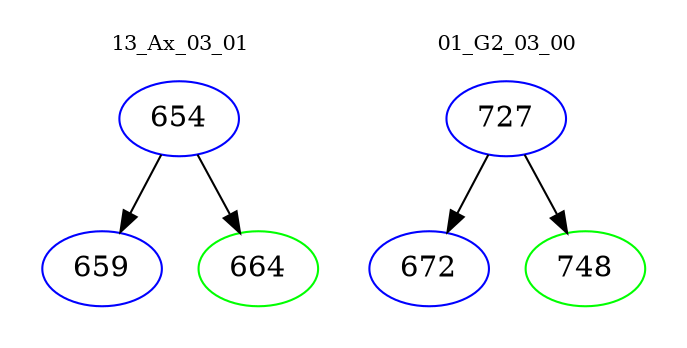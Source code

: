 digraph{
subgraph cluster_0 {
color = white
label = "13_Ax_03_01";
fontsize=10;
T0_654 [label="654", color="blue"]
T0_654 -> T0_659 [color="black"]
T0_659 [label="659", color="blue"]
T0_654 -> T0_664 [color="black"]
T0_664 [label="664", color="green"]
}
subgraph cluster_1 {
color = white
label = "01_G2_03_00";
fontsize=10;
T1_727 [label="727", color="blue"]
T1_727 -> T1_672 [color="black"]
T1_672 [label="672", color="blue"]
T1_727 -> T1_748 [color="black"]
T1_748 [label="748", color="green"]
}
}

